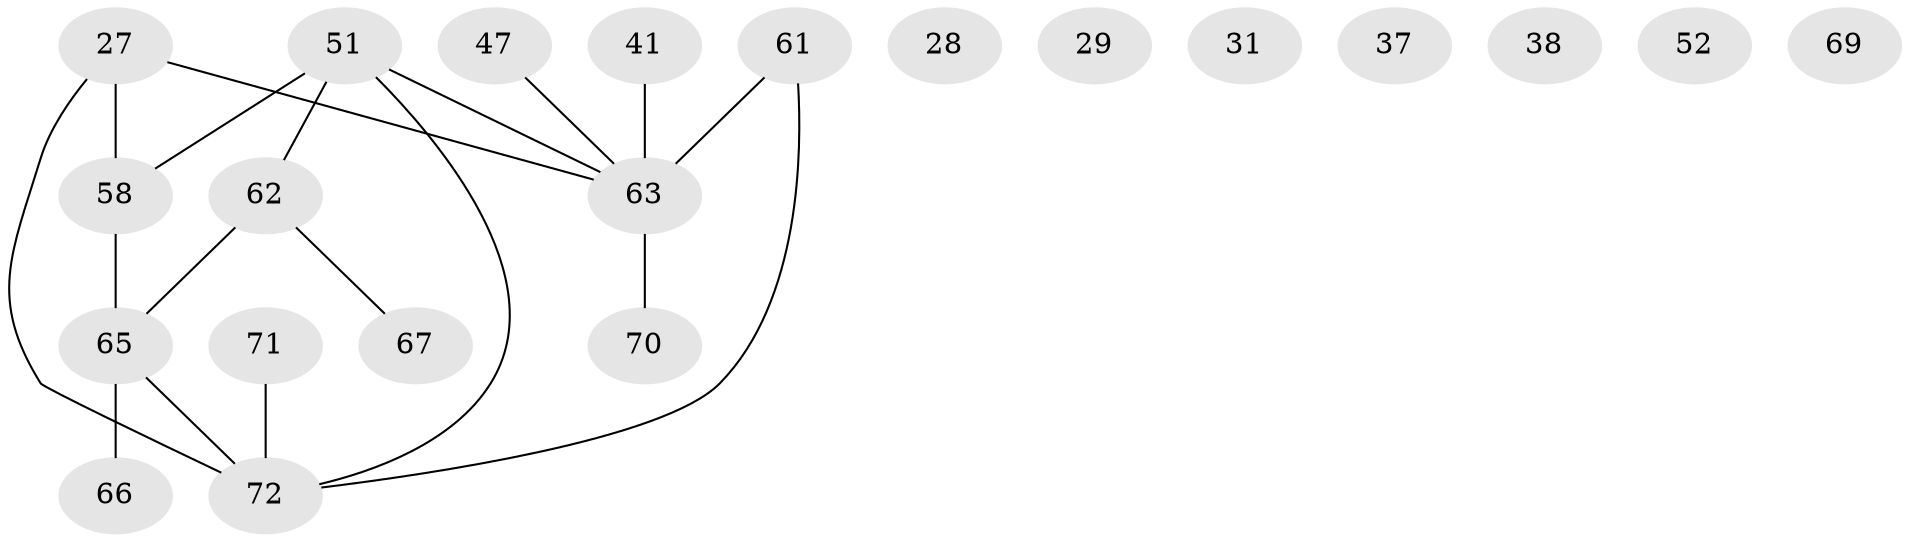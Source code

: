 // original degree distribution, {2: 0.2777777777777778, 4: 0.06944444444444445, 3: 0.20833333333333334, 5: 0.041666666666666664, 1: 0.25, 6: 0.05555555555555555, 0: 0.09722222222222222}
// Generated by graph-tools (version 1.1) at 2025/43/03/04/25 21:43:33]
// undirected, 21 vertices, 18 edges
graph export_dot {
graph [start="1"]
  node [color=gray90,style=filled];
  27 [super="+3"];
  28;
  29;
  31;
  37;
  38;
  41;
  47;
  51 [super="+10+30"];
  52;
  58 [super="+25+11"];
  61 [super="+24"];
  62 [super="+16+53"];
  63 [super="+50+22+34+36"];
  65 [super="+59"];
  66 [super="+42+60"];
  67;
  69;
  70;
  71;
  72 [super="+33+68"];
  27 -- 72 [weight=3];
  27 -- 63 [weight=2];
  27 -- 58 [weight=2];
  41 -- 63 [weight=2];
  47 -- 63;
  51 -- 58;
  51 -- 72 [weight=3];
  51 -- 63 [weight=2];
  51 -- 62;
  58 -- 65;
  61 -- 72;
  61 -- 63 [weight=2];
  62 -- 67;
  62 -- 65 [weight=3];
  63 -- 70;
  65 -- 66;
  65 -- 72 [weight=2];
  71 -- 72;
}

